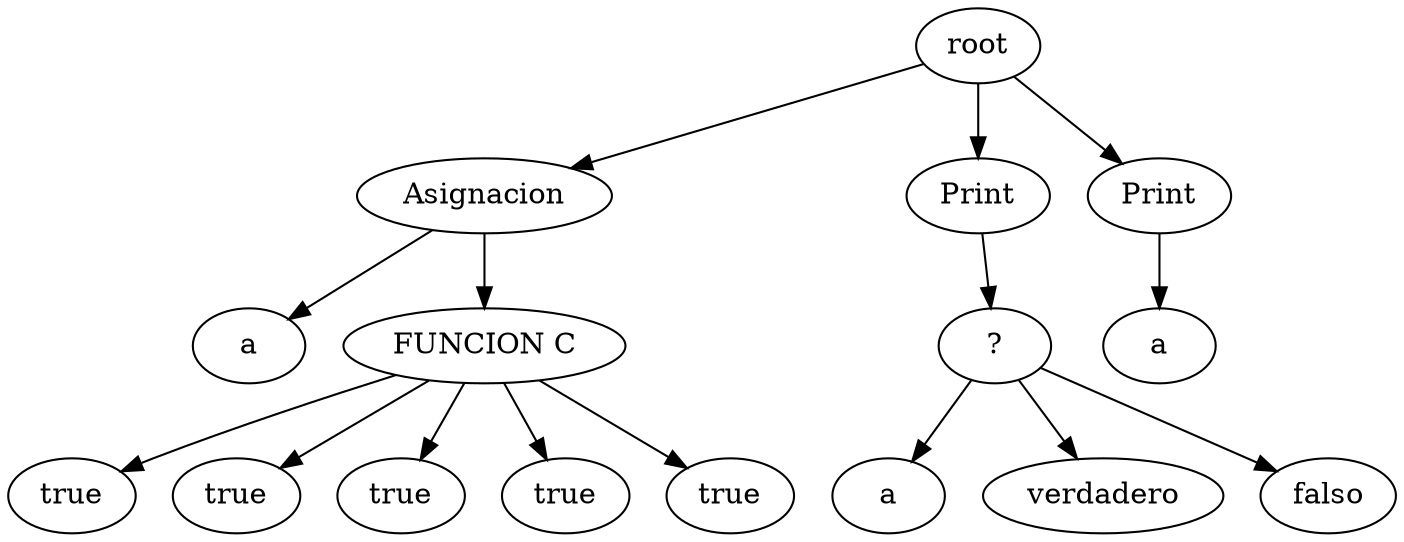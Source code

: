 digraph G{
16 [label = "root"];
7 [label = "a"];
8 [label = "Asignacion"];
8 -> 7;
6[label = "FUNCION C"];
1 [label = "true"];
2 [label = "true"];
3 [label = "true"];
4 [label = "true"];
5 [label = "true"];
6 -> 1;
6 -> 2;
6 -> 3;
6 -> 4;
6 -> 5;
8 [label = "Asignacion"];
8 -> 6;
9 [label = "a"];
12 [label = "?"];
12 -> 9;
10 [label = "verdadero"];
12 [label = "?"];
12 -> 10;
11 [label = "falso"];
12 [label = "?"];
12 -> 11;
13 [label = "Print"];
13 -> 12;
14 [label = "a"];
15 [label = "Print"];
15 -> 14;
16 -> 8;
16 -> 13;
16 -> 15;

}